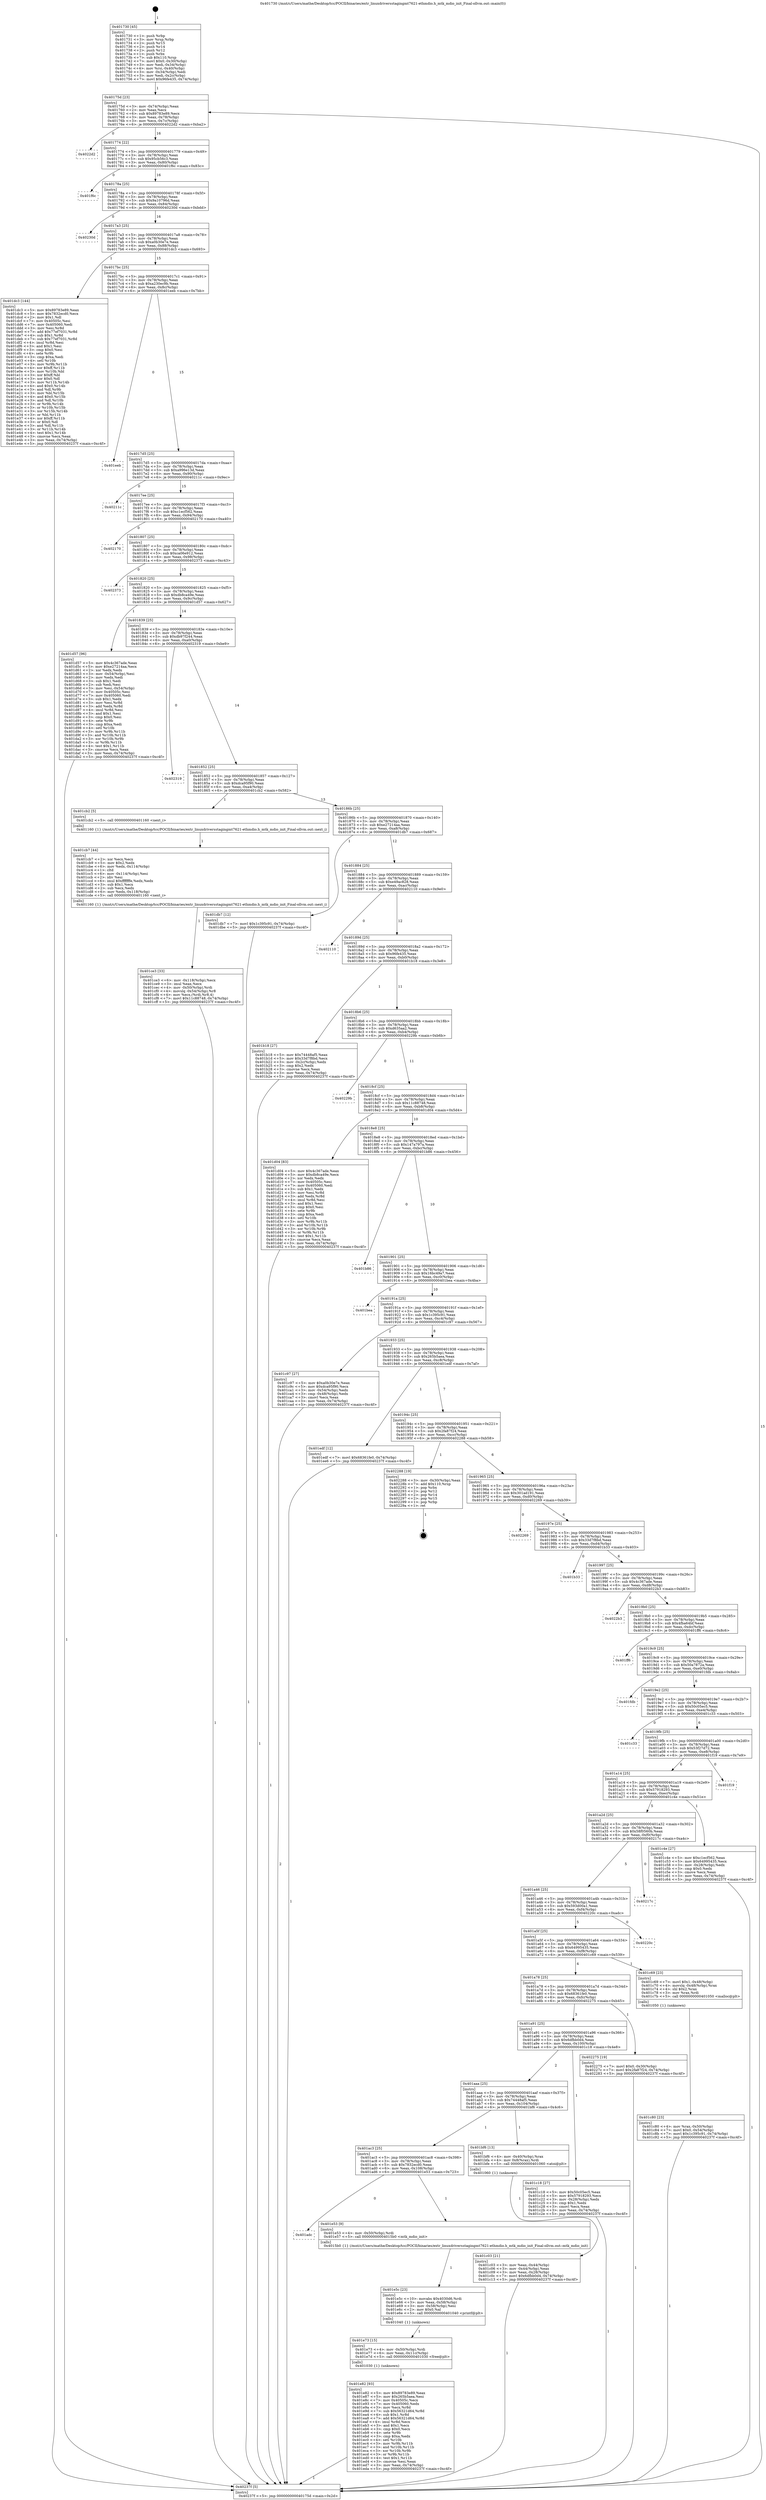 digraph "0x401730" {
  label = "0x401730 (/mnt/c/Users/mathe/Desktop/tcc/POCII/binaries/extr_linuxdriversstagingmt7621-ethmdio.h_mtk_mdio_init_Final-ollvm.out::main(0))"
  labelloc = "t"
  node[shape=record]

  Entry [label="",width=0.3,height=0.3,shape=circle,fillcolor=black,style=filled]
  "0x40175d" [label="{
     0x40175d [23]\l
     | [instrs]\l
     &nbsp;&nbsp;0x40175d \<+3\>: mov -0x74(%rbp),%eax\l
     &nbsp;&nbsp;0x401760 \<+2\>: mov %eax,%ecx\l
     &nbsp;&nbsp;0x401762 \<+6\>: sub $0x89783e89,%ecx\l
     &nbsp;&nbsp;0x401768 \<+3\>: mov %eax,-0x78(%rbp)\l
     &nbsp;&nbsp;0x40176b \<+3\>: mov %ecx,-0x7c(%rbp)\l
     &nbsp;&nbsp;0x40176e \<+6\>: je 00000000004022d2 \<main+0xba2\>\l
  }"]
  "0x4022d2" [label="{
     0x4022d2\l
  }", style=dashed]
  "0x401774" [label="{
     0x401774 [22]\l
     | [instrs]\l
     &nbsp;&nbsp;0x401774 \<+5\>: jmp 0000000000401779 \<main+0x49\>\l
     &nbsp;&nbsp;0x401779 \<+3\>: mov -0x78(%rbp),%eax\l
     &nbsp;&nbsp;0x40177c \<+5\>: sub $0x95cb56c3,%eax\l
     &nbsp;&nbsp;0x401781 \<+3\>: mov %eax,-0x80(%rbp)\l
     &nbsp;&nbsp;0x401784 \<+6\>: je 0000000000401f6c \<main+0x83c\>\l
  }"]
  Exit [label="",width=0.3,height=0.3,shape=circle,fillcolor=black,style=filled,peripheries=2]
  "0x401f6c" [label="{
     0x401f6c\l
  }", style=dashed]
  "0x40178a" [label="{
     0x40178a [25]\l
     | [instrs]\l
     &nbsp;&nbsp;0x40178a \<+5\>: jmp 000000000040178f \<main+0x5f\>\l
     &nbsp;&nbsp;0x40178f \<+3\>: mov -0x78(%rbp),%eax\l
     &nbsp;&nbsp;0x401792 \<+5\>: sub $0x9a10796d,%eax\l
     &nbsp;&nbsp;0x401797 \<+6\>: mov %eax,-0x84(%rbp)\l
     &nbsp;&nbsp;0x40179d \<+6\>: je 000000000040230d \<main+0xbdd\>\l
  }"]
  "0x401e82" [label="{
     0x401e82 [93]\l
     | [instrs]\l
     &nbsp;&nbsp;0x401e82 \<+5\>: mov $0x89783e89,%eax\l
     &nbsp;&nbsp;0x401e87 \<+5\>: mov $0x265b5aea,%esi\l
     &nbsp;&nbsp;0x401e8c \<+7\>: mov 0x40505c,%ecx\l
     &nbsp;&nbsp;0x401e93 \<+7\>: mov 0x405060,%edx\l
     &nbsp;&nbsp;0x401e9a \<+3\>: mov %ecx,%r8d\l
     &nbsp;&nbsp;0x401e9d \<+7\>: sub $0x56321d64,%r8d\l
     &nbsp;&nbsp;0x401ea4 \<+4\>: sub $0x1,%r8d\l
     &nbsp;&nbsp;0x401ea8 \<+7\>: add $0x56321d64,%r8d\l
     &nbsp;&nbsp;0x401eaf \<+4\>: imul %r8d,%ecx\l
     &nbsp;&nbsp;0x401eb3 \<+3\>: and $0x1,%ecx\l
     &nbsp;&nbsp;0x401eb6 \<+3\>: cmp $0x0,%ecx\l
     &nbsp;&nbsp;0x401eb9 \<+4\>: sete %r9b\l
     &nbsp;&nbsp;0x401ebd \<+3\>: cmp $0xa,%edx\l
     &nbsp;&nbsp;0x401ec0 \<+4\>: setl %r10b\l
     &nbsp;&nbsp;0x401ec4 \<+3\>: mov %r9b,%r11b\l
     &nbsp;&nbsp;0x401ec7 \<+3\>: and %r10b,%r11b\l
     &nbsp;&nbsp;0x401eca \<+3\>: xor %r10b,%r9b\l
     &nbsp;&nbsp;0x401ecd \<+3\>: or %r9b,%r11b\l
     &nbsp;&nbsp;0x401ed0 \<+4\>: test $0x1,%r11b\l
     &nbsp;&nbsp;0x401ed4 \<+3\>: cmovne %esi,%eax\l
     &nbsp;&nbsp;0x401ed7 \<+3\>: mov %eax,-0x74(%rbp)\l
     &nbsp;&nbsp;0x401eda \<+5\>: jmp 000000000040237f \<main+0xc4f\>\l
  }"]
  "0x40230d" [label="{
     0x40230d\l
  }", style=dashed]
  "0x4017a3" [label="{
     0x4017a3 [25]\l
     | [instrs]\l
     &nbsp;&nbsp;0x4017a3 \<+5\>: jmp 00000000004017a8 \<main+0x78\>\l
     &nbsp;&nbsp;0x4017a8 \<+3\>: mov -0x78(%rbp),%eax\l
     &nbsp;&nbsp;0x4017ab \<+5\>: sub $0xa0b30e7e,%eax\l
     &nbsp;&nbsp;0x4017b0 \<+6\>: mov %eax,-0x88(%rbp)\l
     &nbsp;&nbsp;0x4017b6 \<+6\>: je 0000000000401dc3 \<main+0x693\>\l
  }"]
  "0x401e73" [label="{
     0x401e73 [15]\l
     | [instrs]\l
     &nbsp;&nbsp;0x401e73 \<+4\>: mov -0x50(%rbp),%rdi\l
     &nbsp;&nbsp;0x401e77 \<+6\>: mov %eax,-0x11c(%rbp)\l
     &nbsp;&nbsp;0x401e7d \<+5\>: call 0000000000401030 \<free@plt\>\l
     | [calls]\l
     &nbsp;&nbsp;0x401030 \{1\} (unknown)\l
  }"]
  "0x401dc3" [label="{
     0x401dc3 [144]\l
     | [instrs]\l
     &nbsp;&nbsp;0x401dc3 \<+5\>: mov $0x89783e89,%eax\l
     &nbsp;&nbsp;0x401dc8 \<+5\>: mov $0x7832ecd0,%ecx\l
     &nbsp;&nbsp;0x401dcd \<+2\>: mov $0x1,%dl\l
     &nbsp;&nbsp;0x401dcf \<+7\>: mov 0x40505c,%esi\l
     &nbsp;&nbsp;0x401dd6 \<+7\>: mov 0x405060,%edi\l
     &nbsp;&nbsp;0x401ddd \<+3\>: mov %esi,%r8d\l
     &nbsp;&nbsp;0x401de0 \<+7\>: add $0x77ef7031,%r8d\l
     &nbsp;&nbsp;0x401de7 \<+4\>: sub $0x1,%r8d\l
     &nbsp;&nbsp;0x401deb \<+7\>: sub $0x77ef7031,%r8d\l
     &nbsp;&nbsp;0x401df2 \<+4\>: imul %r8d,%esi\l
     &nbsp;&nbsp;0x401df6 \<+3\>: and $0x1,%esi\l
     &nbsp;&nbsp;0x401df9 \<+3\>: cmp $0x0,%esi\l
     &nbsp;&nbsp;0x401dfc \<+4\>: sete %r9b\l
     &nbsp;&nbsp;0x401e00 \<+3\>: cmp $0xa,%edi\l
     &nbsp;&nbsp;0x401e03 \<+4\>: setl %r10b\l
     &nbsp;&nbsp;0x401e07 \<+3\>: mov %r9b,%r11b\l
     &nbsp;&nbsp;0x401e0a \<+4\>: xor $0xff,%r11b\l
     &nbsp;&nbsp;0x401e0e \<+3\>: mov %r10b,%bl\l
     &nbsp;&nbsp;0x401e11 \<+3\>: xor $0xff,%bl\l
     &nbsp;&nbsp;0x401e14 \<+3\>: xor $0x0,%dl\l
     &nbsp;&nbsp;0x401e17 \<+3\>: mov %r11b,%r14b\l
     &nbsp;&nbsp;0x401e1a \<+4\>: and $0x0,%r14b\l
     &nbsp;&nbsp;0x401e1e \<+3\>: and %dl,%r9b\l
     &nbsp;&nbsp;0x401e21 \<+3\>: mov %bl,%r15b\l
     &nbsp;&nbsp;0x401e24 \<+4\>: and $0x0,%r15b\l
     &nbsp;&nbsp;0x401e28 \<+3\>: and %dl,%r10b\l
     &nbsp;&nbsp;0x401e2b \<+3\>: or %r9b,%r14b\l
     &nbsp;&nbsp;0x401e2e \<+3\>: or %r10b,%r15b\l
     &nbsp;&nbsp;0x401e31 \<+3\>: xor %r15b,%r14b\l
     &nbsp;&nbsp;0x401e34 \<+3\>: or %bl,%r11b\l
     &nbsp;&nbsp;0x401e37 \<+4\>: xor $0xff,%r11b\l
     &nbsp;&nbsp;0x401e3b \<+3\>: or $0x0,%dl\l
     &nbsp;&nbsp;0x401e3e \<+3\>: and %dl,%r11b\l
     &nbsp;&nbsp;0x401e41 \<+3\>: or %r11b,%r14b\l
     &nbsp;&nbsp;0x401e44 \<+4\>: test $0x1,%r14b\l
     &nbsp;&nbsp;0x401e48 \<+3\>: cmovne %ecx,%eax\l
     &nbsp;&nbsp;0x401e4b \<+3\>: mov %eax,-0x74(%rbp)\l
     &nbsp;&nbsp;0x401e4e \<+5\>: jmp 000000000040237f \<main+0xc4f\>\l
  }"]
  "0x4017bc" [label="{
     0x4017bc [25]\l
     | [instrs]\l
     &nbsp;&nbsp;0x4017bc \<+5\>: jmp 00000000004017c1 \<main+0x91\>\l
     &nbsp;&nbsp;0x4017c1 \<+3\>: mov -0x78(%rbp),%eax\l
     &nbsp;&nbsp;0x4017c4 \<+5\>: sub $0xa230ec9b,%eax\l
     &nbsp;&nbsp;0x4017c9 \<+6\>: mov %eax,-0x8c(%rbp)\l
     &nbsp;&nbsp;0x4017cf \<+6\>: je 0000000000401eeb \<main+0x7bb\>\l
  }"]
  "0x401e5c" [label="{
     0x401e5c [23]\l
     | [instrs]\l
     &nbsp;&nbsp;0x401e5c \<+10\>: movabs $0x4030d6,%rdi\l
     &nbsp;&nbsp;0x401e66 \<+3\>: mov %eax,-0x58(%rbp)\l
     &nbsp;&nbsp;0x401e69 \<+3\>: mov -0x58(%rbp),%esi\l
     &nbsp;&nbsp;0x401e6c \<+2\>: mov $0x0,%al\l
     &nbsp;&nbsp;0x401e6e \<+5\>: call 0000000000401040 \<printf@plt\>\l
     | [calls]\l
     &nbsp;&nbsp;0x401040 \{1\} (unknown)\l
  }"]
  "0x401eeb" [label="{
     0x401eeb\l
  }", style=dashed]
  "0x4017d5" [label="{
     0x4017d5 [25]\l
     | [instrs]\l
     &nbsp;&nbsp;0x4017d5 \<+5\>: jmp 00000000004017da \<main+0xaa\>\l
     &nbsp;&nbsp;0x4017da \<+3\>: mov -0x78(%rbp),%eax\l
     &nbsp;&nbsp;0x4017dd \<+5\>: sub $0xa996e13d,%eax\l
     &nbsp;&nbsp;0x4017e2 \<+6\>: mov %eax,-0x90(%rbp)\l
     &nbsp;&nbsp;0x4017e8 \<+6\>: je 000000000040211c \<main+0x9ec\>\l
  }"]
  "0x401adc" [label="{
     0x401adc\l
  }", style=dashed]
  "0x40211c" [label="{
     0x40211c\l
  }", style=dashed]
  "0x4017ee" [label="{
     0x4017ee [25]\l
     | [instrs]\l
     &nbsp;&nbsp;0x4017ee \<+5\>: jmp 00000000004017f3 \<main+0xc3\>\l
     &nbsp;&nbsp;0x4017f3 \<+3\>: mov -0x78(%rbp),%eax\l
     &nbsp;&nbsp;0x4017f6 \<+5\>: sub $0xc1ecf562,%eax\l
     &nbsp;&nbsp;0x4017fb \<+6\>: mov %eax,-0x94(%rbp)\l
     &nbsp;&nbsp;0x401801 \<+6\>: je 0000000000402170 \<main+0xa40\>\l
  }"]
  "0x401e53" [label="{
     0x401e53 [9]\l
     | [instrs]\l
     &nbsp;&nbsp;0x401e53 \<+4\>: mov -0x50(%rbp),%rdi\l
     &nbsp;&nbsp;0x401e57 \<+5\>: call 00000000004015b0 \<mtk_mdio_init\>\l
     | [calls]\l
     &nbsp;&nbsp;0x4015b0 \{1\} (/mnt/c/Users/mathe/Desktop/tcc/POCII/binaries/extr_linuxdriversstagingmt7621-ethmdio.h_mtk_mdio_init_Final-ollvm.out::mtk_mdio_init)\l
  }"]
  "0x402170" [label="{
     0x402170\l
  }", style=dashed]
  "0x401807" [label="{
     0x401807 [25]\l
     | [instrs]\l
     &nbsp;&nbsp;0x401807 \<+5\>: jmp 000000000040180c \<main+0xdc\>\l
     &nbsp;&nbsp;0x40180c \<+3\>: mov -0x78(%rbp),%eax\l
     &nbsp;&nbsp;0x40180f \<+5\>: sub $0xca06e912,%eax\l
     &nbsp;&nbsp;0x401814 \<+6\>: mov %eax,-0x98(%rbp)\l
     &nbsp;&nbsp;0x40181a \<+6\>: je 0000000000402373 \<main+0xc43\>\l
  }"]
  "0x401ce3" [label="{
     0x401ce3 [33]\l
     | [instrs]\l
     &nbsp;&nbsp;0x401ce3 \<+6\>: mov -0x118(%rbp),%ecx\l
     &nbsp;&nbsp;0x401ce9 \<+3\>: imul %eax,%ecx\l
     &nbsp;&nbsp;0x401cec \<+4\>: mov -0x50(%rbp),%rdi\l
     &nbsp;&nbsp;0x401cf0 \<+4\>: movslq -0x54(%rbp),%r8\l
     &nbsp;&nbsp;0x401cf4 \<+4\>: mov %ecx,(%rdi,%r8,4)\l
     &nbsp;&nbsp;0x401cf8 \<+7\>: movl $0x11c88748,-0x74(%rbp)\l
     &nbsp;&nbsp;0x401cff \<+5\>: jmp 000000000040237f \<main+0xc4f\>\l
  }"]
  "0x402373" [label="{
     0x402373\l
  }", style=dashed]
  "0x401820" [label="{
     0x401820 [25]\l
     | [instrs]\l
     &nbsp;&nbsp;0x401820 \<+5\>: jmp 0000000000401825 \<main+0xf5\>\l
     &nbsp;&nbsp;0x401825 \<+3\>: mov -0x78(%rbp),%eax\l
     &nbsp;&nbsp;0x401828 \<+5\>: sub $0xdb8ca49e,%eax\l
     &nbsp;&nbsp;0x40182d \<+6\>: mov %eax,-0x9c(%rbp)\l
     &nbsp;&nbsp;0x401833 \<+6\>: je 0000000000401d57 \<main+0x627\>\l
  }"]
  "0x401cb7" [label="{
     0x401cb7 [44]\l
     | [instrs]\l
     &nbsp;&nbsp;0x401cb7 \<+2\>: xor %ecx,%ecx\l
     &nbsp;&nbsp;0x401cb9 \<+5\>: mov $0x2,%edx\l
     &nbsp;&nbsp;0x401cbe \<+6\>: mov %edx,-0x114(%rbp)\l
     &nbsp;&nbsp;0x401cc4 \<+1\>: cltd\l
     &nbsp;&nbsp;0x401cc5 \<+6\>: mov -0x114(%rbp),%esi\l
     &nbsp;&nbsp;0x401ccb \<+2\>: idiv %esi\l
     &nbsp;&nbsp;0x401ccd \<+6\>: imul $0xfffffffe,%edx,%edx\l
     &nbsp;&nbsp;0x401cd3 \<+3\>: sub $0x1,%ecx\l
     &nbsp;&nbsp;0x401cd6 \<+2\>: sub %ecx,%edx\l
     &nbsp;&nbsp;0x401cd8 \<+6\>: mov %edx,-0x118(%rbp)\l
     &nbsp;&nbsp;0x401cde \<+5\>: call 0000000000401160 \<next_i\>\l
     | [calls]\l
     &nbsp;&nbsp;0x401160 \{1\} (/mnt/c/Users/mathe/Desktop/tcc/POCII/binaries/extr_linuxdriversstagingmt7621-ethmdio.h_mtk_mdio_init_Final-ollvm.out::next_i)\l
  }"]
  "0x401d57" [label="{
     0x401d57 [96]\l
     | [instrs]\l
     &nbsp;&nbsp;0x401d57 \<+5\>: mov $0x4c367ade,%eax\l
     &nbsp;&nbsp;0x401d5c \<+5\>: mov $0xe27214aa,%ecx\l
     &nbsp;&nbsp;0x401d61 \<+2\>: xor %edx,%edx\l
     &nbsp;&nbsp;0x401d63 \<+3\>: mov -0x54(%rbp),%esi\l
     &nbsp;&nbsp;0x401d66 \<+2\>: mov %edx,%edi\l
     &nbsp;&nbsp;0x401d68 \<+3\>: sub $0x1,%edi\l
     &nbsp;&nbsp;0x401d6b \<+2\>: sub %edi,%esi\l
     &nbsp;&nbsp;0x401d6d \<+3\>: mov %esi,-0x54(%rbp)\l
     &nbsp;&nbsp;0x401d70 \<+7\>: mov 0x40505c,%esi\l
     &nbsp;&nbsp;0x401d77 \<+7\>: mov 0x405060,%edi\l
     &nbsp;&nbsp;0x401d7e \<+3\>: sub $0x1,%edx\l
     &nbsp;&nbsp;0x401d81 \<+3\>: mov %esi,%r8d\l
     &nbsp;&nbsp;0x401d84 \<+3\>: add %edx,%r8d\l
     &nbsp;&nbsp;0x401d87 \<+4\>: imul %r8d,%esi\l
     &nbsp;&nbsp;0x401d8b \<+3\>: and $0x1,%esi\l
     &nbsp;&nbsp;0x401d8e \<+3\>: cmp $0x0,%esi\l
     &nbsp;&nbsp;0x401d91 \<+4\>: sete %r9b\l
     &nbsp;&nbsp;0x401d95 \<+3\>: cmp $0xa,%edi\l
     &nbsp;&nbsp;0x401d98 \<+4\>: setl %r10b\l
     &nbsp;&nbsp;0x401d9c \<+3\>: mov %r9b,%r11b\l
     &nbsp;&nbsp;0x401d9f \<+3\>: and %r10b,%r11b\l
     &nbsp;&nbsp;0x401da2 \<+3\>: xor %r10b,%r9b\l
     &nbsp;&nbsp;0x401da5 \<+3\>: or %r9b,%r11b\l
     &nbsp;&nbsp;0x401da8 \<+4\>: test $0x1,%r11b\l
     &nbsp;&nbsp;0x401dac \<+3\>: cmovne %ecx,%eax\l
     &nbsp;&nbsp;0x401daf \<+3\>: mov %eax,-0x74(%rbp)\l
     &nbsp;&nbsp;0x401db2 \<+5\>: jmp 000000000040237f \<main+0xc4f\>\l
  }"]
  "0x401839" [label="{
     0x401839 [25]\l
     | [instrs]\l
     &nbsp;&nbsp;0x401839 \<+5\>: jmp 000000000040183e \<main+0x10e\>\l
     &nbsp;&nbsp;0x40183e \<+3\>: mov -0x78(%rbp),%eax\l
     &nbsp;&nbsp;0x401841 \<+5\>: sub $0xdb97f244,%eax\l
     &nbsp;&nbsp;0x401846 \<+6\>: mov %eax,-0xa0(%rbp)\l
     &nbsp;&nbsp;0x40184c \<+6\>: je 0000000000402319 \<main+0xbe9\>\l
  }"]
  "0x401c80" [label="{
     0x401c80 [23]\l
     | [instrs]\l
     &nbsp;&nbsp;0x401c80 \<+4\>: mov %rax,-0x50(%rbp)\l
     &nbsp;&nbsp;0x401c84 \<+7\>: movl $0x0,-0x54(%rbp)\l
     &nbsp;&nbsp;0x401c8b \<+7\>: movl $0x1c395c91,-0x74(%rbp)\l
     &nbsp;&nbsp;0x401c92 \<+5\>: jmp 000000000040237f \<main+0xc4f\>\l
  }"]
  "0x402319" [label="{
     0x402319\l
  }", style=dashed]
  "0x401852" [label="{
     0x401852 [25]\l
     | [instrs]\l
     &nbsp;&nbsp;0x401852 \<+5\>: jmp 0000000000401857 \<main+0x127\>\l
     &nbsp;&nbsp;0x401857 \<+3\>: mov -0x78(%rbp),%eax\l
     &nbsp;&nbsp;0x40185a \<+5\>: sub $0xdca95f90,%eax\l
     &nbsp;&nbsp;0x40185f \<+6\>: mov %eax,-0xa4(%rbp)\l
     &nbsp;&nbsp;0x401865 \<+6\>: je 0000000000401cb2 \<main+0x582\>\l
  }"]
  "0x401c03" [label="{
     0x401c03 [21]\l
     | [instrs]\l
     &nbsp;&nbsp;0x401c03 \<+3\>: mov %eax,-0x44(%rbp)\l
     &nbsp;&nbsp;0x401c06 \<+3\>: mov -0x44(%rbp),%eax\l
     &nbsp;&nbsp;0x401c09 \<+3\>: mov %eax,-0x28(%rbp)\l
     &nbsp;&nbsp;0x401c0c \<+7\>: movl $0x6dfbb0d4,-0x74(%rbp)\l
     &nbsp;&nbsp;0x401c13 \<+5\>: jmp 000000000040237f \<main+0xc4f\>\l
  }"]
  "0x401cb2" [label="{
     0x401cb2 [5]\l
     | [instrs]\l
     &nbsp;&nbsp;0x401cb2 \<+5\>: call 0000000000401160 \<next_i\>\l
     | [calls]\l
     &nbsp;&nbsp;0x401160 \{1\} (/mnt/c/Users/mathe/Desktop/tcc/POCII/binaries/extr_linuxdriversstagingmt7621-ethmdio.h_mtk_mdio_init_Final-ollvm.out::next_i)\l
  }"]
  "0x40186b" [label="{
     0x40186b [25]\l
     | [instrs]\l
     &nbsp;&nbsp;0x40186b \<+5\>: jmp 0000000000401870 \<main+0x140\>\l
     &nbsp;&nbsp;0x401870 \<+3\>: mov -0x78(%rbp),%eax\l
     &nbsp;&nbsp;0x401873 \<+5\>: sub $0xe27214aa,%eax\l
     &nbsp;&nbsp;0x401878 \<+6\>: mov %eax,-0xa8(%rbp)\l
     &nbsp;&nbsp;0x40187e \<+6\>: je 0000000000401db7 \<main+0x687\>\l
  }"]
  "0x401ac3" [label="{
     0x401ac3 [25]\l
     | [instrs]\l
     &nbsp;&nbsp;0x401ac3 \<+5\>: jmp 0000000000401ac8 \<main+0x398\>\l
     &nbsp;&nbsp;0x401ac8 \<+3\>: mov -0x78(%rbp),%eax\l
     &nbsp;&nbsp;0x401acb \<+5\>: sub $0x7832ecd0,%eax\l
     &nbsp;&nbsp;0x401ad0 \<+6\>: mov %eax,-0x108(%rbp)\l
     &nbsp;&nbsp;0x401ad6 \<+6\>: je 0000000000401e53 \<main+0x723\>\l
  }"]
  "0x401db7" [label="{
     0x401db7 [12]\l
     | [instrs]\l
     &nbsp;&nbsp;0x401db7 \<+7\>: movl $0x1c395c91,-0x74(%rbp)\l
     &nbsp;&nbsp;0x401dbe \<+5\>: jmp 000000000040237f \<main+0xc4f\>\l
  }"]
  "0x401884" [label="{
     0x401884 [25]\l
     | [instrs]\l
     &nbsp;&nbsp;0x401884 \<+5\>: jmp 0000000000401889 \<main+0x159\>\l
     &nbsp;&nbsp;0x401889 \<+3\>: mov -0x78(%rbp),%eax\l
     &nbsp;&nbsp;0x40188c \<+5\>: sub $0xe49ac828,%eax\l
     &nbsp;&nbsp;0x401891 \<+6\>: mov %eax,-0xac(%rbp)\l
     &nbsp;&nbsp;0x401897 \<+6\>: je 0000000000402110 \<main+0x9e0\>\l
  }"]
  "0x401bf6" [label="{
     0x401bf6 [13]\l
     | [instrs]\l
     &nbsp;&nbsp;0x401bf6 \<+4\>: mov -0x40(%rbp),%rax\l
     &nbsp;&nbsp;0x401bfa \<+4\>: mov 0x8(%rax),%rdi\l
     &nbsp;&nbsp;0x401bfe \<+5\>: call 0000000000401060 \<atoi@plt\>\l
     | [calls]\l
     &nbsp;&nbsp;0x401060 \{1\} (unknown)\l
  }"]
  "0x402110" [label="{
     0x402110\l
  }", style=dashed]
  "0x40189d" [label="{
     0x40189d [25]\l
     | [instrs]\l
     &nbsp;&nbsp;0x40189d \<+5\>: jmp 00000000004018a2 \<main+0x172\>\l
     &nbsp;&nbsp;0x4018a2 \<+3\>: mov -0x78(%rbp),%eax\l
     &nbsp;&nbsp;0x4018a5 \<+5\>: sub $0x96fe435,%eax\l
     &nbsp;&nbsp;0x4018aa \<+6\>: mov %eax,-0xb0(%rbp)\l
     &nbsp;&nbsp;0x4018b0 \<+6\>: je 0000000000401b18 \<main+0x3e8\>\l
  }"]
  "0x401aaa" [label="{
     0x401aaa [25]\l
     | [instrs]\l
     &nbsp;&nbsp;0x401aaa \<+5\>: jmp 0000000000401aaf \<main+0x37f\>\l
     &nbsp;&nbsp;0x401aaf \<+3\>: mov -0x78(%rbp),%eax\l
     &nbsp;&nbsp;0x401ab2 \<+5\>: sub $0x74448af5,%eax\l
     &nbsp;&nbsp;0x401ab7 \<+6\>: mov %eax,-0x104(%rbp)\l
     &nbsp;&nbsp;0x401abd \<+6\>: je 0000000000401bf6 \<main+0x4c6\>\l
  }"]
  "0x401b18" [label="{
     0x401b18 [27]\l
     | [instrs]\l
     &nbsp;&nbsp;0x401b18 \<+5\>: mov $0x74448af5,%eax\l
     &nbsp;&nbsp;0x401b1d \<+5\>: mov $0x33d7f8bd,%ecx\l
     &nbsp;&nbsp;0x401b22 \<+3\>: mov -0x2c(%rbp),%edx\l
     &nbsp;&nbsp;0x401b25 \<+3\>: cmp $0x2,%edx\l
     &nbsp;&nbsp;0x401b28 \<+3\>: cmovne %ecx,%eax\l
     &nbsp;&nbsp;0x401b2b \<+3\>: mov %eax,-0x74(%rbp)\l
     &nbsp;&nbsp;0x401b2e \<+5\>: jmp 000000000040237f \<main+0xc4f\>\l
  }"]
  "0x4018b6" [label="{
     0x4018b6 [25]\l
     | [instrs]\l
     &nbsp;&nbsp;0x4018b6 \<+5\>: jmp 00000000004018bb \<main+0x18b\>\l
     &nbsp;&nbsp;0x4018bb \<+3\>: mov -0x78(%rbp),%eax\l
     &nbsp;&nbsp;0x4018be \<+5\>: sub $0xd635aa2,%eax\l
     &nbsp;&nbsp;0x4018c3 \<+6\>: mov %eax,-0xb4(%rbp)\l
     &nbsp;&nbsp;0x4018c9 \<+6\>: je 000000000040229b \<main+0xb6b\>\l
  }"]
  "0x40237f" [label="{
     0x40237f [5]\l
     | [instrs]\l
     &nbsp;&nbsp;0x40237f \<+5\>: jmp 000000000040175d \<main+0x2d\>\l
  }"]
  "0x401730" [label="{
     0x401730 [45]\l
     | [instrs]\l
     &nbsp;&nbsp;0x401730 \<+1\>: push %rbp\l
     &nbsp;&nbsp;0x401731 \<+3\>: mov %rsp,%rbp\l
     &nbsp;&nbsp;0x401734 \<+2\>: push %r15\l
     &nbsp;&nbsp;0x401736 \<+2\>: push %r14\l
     &nbsp;&nbsp;0x401738 \<+2\>: push %r12\l
     &nbsp;&nbsp;0x40173a \<+1\>: push %rbx\l
     &nbsp;&nbsp;0x40173b \<+7\>: sub $0x110,%rsp\l
     &nbsp;&nbsp;0x401742 \<+7\>: movl $0x0,-0x30(%rbp)\l
     &nbsp;&nbsp;0x401749 \<+3\>: mov %edi,-0x34(%rbp)\l
     &nbsp;&nbsp;0x40174c \<+4\>: mov %rsi,-0x40(%rbp)\l
     &nbsp;&nbsp;0x401750 \<+3\>: mov -0x34(%rbp),%edi\l
     &nbsp;&nbsp;0x401753 \<+3\>: mov %edi,-0x2c(%rbp)\l
     &nbsp;&nbsp;0x401756 \<+7\>: movl $0x96fe435,-0x74(%rbp)\l
  }"]
  "0x401c18" [label="{
     0x401c18 [27]\l
     | [instrs]\l
     &nbsp;&nbsp;0x401c18 \<+5\>: mov $0x50c05ec5,%eax\l
     &nbsp;&nbsp;0x401c1d \<+5\>: mov $0x57918293,%ecx\l
     &nbsp;&nbsp;0x401c22 \<+3\>: mov -0x28(%rbp),%edx\l
     &nbsp;&nbsp;0x401c25 \<+3\>: cmp $0x1,%edx\l
     &nbsp;&nbsp;0x401c28 \<+3\>: cmovl %ecx,%eax\l
     &nbsp;&nbsp;0x401c2b \<+3\>: mov %eax,-0x74(%rbp)\l
     &nbsp;&nbsp;0x401c2e \<+5\>: jmp 000000000040237f \<main+0xc4f\>\l
  }"]
  "0x40229b" [label="{
     0x40229b\l
  }", style=dashed]
  "0x4018cf" [label="{
     0x4018cf [25]\l
     | [instrs]\l
     &nbsp;&nbsp;0x4018cf \<+5\>: jmp 00000000004018d4 \<main+0x1a4\>\l
     &nbsp;&nbsp;0x4018d4 \<+3\>: mov -0x78(%rbp),%eax\l
     &nbsp;&nbsp;0x4018d7 \<+5\>: sub $0x11c88748,%eax\l
     &nbsp;&nbsp;0x4018dc \<+6\>: mov %eax,-0xb8(%rbp)\l
     &nbsp;&nbsp;0x4018e2 \<+6\>: je 0000000000401d04 \<main+0x5d4\>\l
  }"]
  "0x401a91" [label="{
     0x401a91 [25]\l
     | [instrs]\l
     &nbsp;&nbsp;0x401a91 \<+5\>: jmp 0000000000401a96 \<main+0x366\>\l
     &nbsp;&nbsp;0x401a96 \<+3\>: mov -0x78(%rbp),%eax\l
     &nbsp;&nbsp;0x401a99 \<+5\>: sub $0x6dfbb0d4,%eax\l
     &nbsp;&nbsp;0x401a9e \<+6\>: mov %eax,-0x100(%rbp)\l
     &nbsp;&nbsp;0x401aa4 \<+6\>: je 0000000000401c18 \<main+0x4e8\>\l
  }"]
  "0x401d04" [label="{
     0x401d04 [83]\l
     | [instrs]\l
     &nbsp;&nbsp;0x401d04 \<+5\>: mov $0x4c367ade,%eax\l
     &nbsp;&nbsp;0x401d09 \<+5\>: mov $0xdb8ca49e,%ecx\l
     &nbsp;&nbsp;0x401d0e \<+2\>: xor %edx,%edx\l
     &nbsp;&nbsp;0x401d10 \<+7\>: mov 0x40505c,%esi\l
     &nbsp;&nbsp;0x401d17 \<+7\>: mov 0x405060,%edi\l
     &nbsp;&nbsp;0x401d1e \<+3\>: sub $0x1,%edx\l
     &nbsp;&nbsp;0x401d21 \<+3\>: mov %esi,%r8d\l
     &nbsp;&nbsp;0x401d24 \<+3\>: add %edx,%r8d\l
     &nbsp;&nbsp;0x401d27 \<+4\>: imul %r8d,%esi\l
     &nbsp;&nbsp;0x401d2b \<+3\>: and $0x1,%esi\l
     &nbsp;&nbsp;0x401d2e \<+3\>: cmp $0x0,%esi\l
     &nbsp;&nbsp;0x401d31 \<+4\>: sete %r9b\l
     &nbsp;&nbsp;0x401d35 \<+3\>: cmp $0xa,%edi\l
     &nbsp;&nbsp;0x401d38 \<+4\>: setl %r10b\l
     &nbsp;&nbsp;0x401d3c \<+3\>: mov %r9b,%r11b\l
     &nbsp;&nbsp;0x401d3f \<+3\>: and %r10b,%r11b\l
     &nbsp;&nbsp;0x401d42 \<+3\>: xor %r10b,%r9b\l
     &nbsp;&nbsp;0x401d45 \<+3\>: or %r9b,%r11b\l
     &nbsp;&nbsp;0x401d48 \<+4\>: test $0x1,%r11b\l
     &nbsp;&nbsp;0x401d4c \<+3\>: cmovne %ecx,%eax\l
     &nbsp;&nbsp;0x401d4f \<+3\>: mov %eax,-0x74(%rbp)\l
     &nbsp;&nbsp;0x401d52 \<+5\>: jmp 000000000040237f \<main+0xc4f\>\l
  }"]
  "0x4018e8" [label="{
     0x4018e8 [25]\l
     | [instrs]\l
     &nbsp;&nbsp;0x4018e8 \<+5\>: jmp 00000000004018ed \<main+0x1bd\>\l
     &nbsp;&nbsp;0x4018ed \<+3\>: mov -0x78(%rbp),%eax\l
     &nbsp;&nbsp;0x4018f0 \<+5\>: sub $0x147a797a,%eax\l
     &nbsp;&nbsp;0x4018f5 \<+6\>: mov %eax,-0xbc(%rbp)\l
     &nbsp;&nbsp;0x4018fb \<+6\>: je 0000000000401b86 \<main+0x456\>\l
  }"]
  "0x402275" [label="{
     0x402275 [19]\l
     | [instrs]\l
     &nbsp;&nbsp;0x402275 \<+7\>: movl $0x0,-0x30(%rbp)\l
     &nbsp;&nbsp;0x40227c \<+7\>: movl $0x2fa87f24,-0x74(%rbp)\l
     &nbsp;&nbsp;0x402283 \<+5\>: jmp 000000000040237f \<main+0xc4f\>\l
  }"]
  "0x401b86" [label="{
     0x401b86\l
  }", style=dashed]
  "0x401901" [label="{
     0x401901 [25]\l
     | [instrs]\l
     &nbsp;&nbsp;0x401901 \<+5\>: jmp 0000000000401906 \<main+0x1d6\>\l
     &nbsp;&nbsp;0x401906 \<+3\>: mov -0x78(%rbp),%eax\l
     &nbsp;&nbsp;0x401909 \<+5\>: sub $0x16bc49a7,%eax\l
     &nbsp;&nbsp;0x40190e \<+6\>: mov %eax,-0xc0(%rbp)\l
     &nbsp;&nbsp;0x401914 \<+6\>: je 0000000000401bea \<main+0x4ba\>\l
  }"]
  "0x401a78" [label="{
     0x401a78 [25]\l
     | [instrs]\l
     &nbsp;&nbsp;0x401a78 \<+5\>: jmp 0000000000401a7d \<main+0x34d\>\l
     &nbsp;&nbsp;0x401a7d \<+3\>: mov -0x78(%rbp),%eax\l
     &nbsp;&nbsp;0x401a80 \<+5\>: sub $0x68361fe0,%eax\l
     &nbsp;&nbsp;0x401a85 \<+6\>: mov %eax,-0xfc(%rbp)\l
     &nbsp;&nbsp;0x401a8b \<+6\>: je 0000000000402275 \<main+0xb45\>\l
  }"]
  "0x401bea" [label="{
     0x401bea\l
  }", style=dashed]
  "0x40191a" [label="{
     0x40191a [25]\l
     | [instrs]\l
     &nbsp;&nbsp;0x40191a \<+5\>: jmp 000000000040191f \<main+0x1ef\>\l
     &nbsp;&nbsp;0x40191f \<+3\>: mov -0x78(%rbp),%eax\l
     &nbsp;&nbsp;0x401922 \<+5\>: sub $0x1c395c91,%eax\l
     &nbsp;&nbsp;0x401927 \<+6\>: mov %eax,-0xc4(%rbp)\l
     &nbsp;&nbsp;0x40192d \<+6\>: je 0000000000401c97 \<main+0x567\>\l
  }"]
  "0x401c69" [label="{
     0x401c69 [23]\l
     | [instrs]\l
     &nbsp;&nbsp;0x401c69 \<+7\>: movl $0x1,-0x48(%rbp)\l
     &nbsp;&nbsp;0x401c70 \<+4\>: movslq -0x48(%rbp),%rax\l
     &nbsp;&nbsp;0x401c74 \<+4\>: shl $0x2,%rax\l
     &nbsp;&nbsp;0x401c78 \<+3\>: mov %rax,%rdi\l
     &nbsp;&nbsp;0x401c7b \<+5\>: call 0000000000401050 \<malloc@plt\>\l
     | [calls]\l
     &nbsp;&nbsp;0x401050 \{1\} (unknown)\l
  }"]
  "0x401c97" [label="{
     0x401c97 [27]\l
     | [instrs]\l
     &nbsp;&nbsp;0x401c97 \<+5\>: mov $0xa0b30e7e,%eax\l
     &nbsp;&nbsp;0x401c9c \<+5\>: mov $0xdca95f90,%ecx\l
     &nbsp;&nbsp;0x401ca1 \<+3\>: mov -0x54(%rbp),%edx\l
     &nbsp;&nbsp;0x401ca4 \<+3\>: cmp -0x48(%rbp),%edx\l
     &nbsp;&nbsp;0x401ca7 \<+3\>: cmovl %ecx,%eax\l
     &nbsp;&nbsp;0x401caa \<+3\>: mov %eax,-0x74(%rbp)\l
     &nbsp;&nbsp;0x401cad \<+5\>: jmp 000000000040237f \<main+0xc4f\>\l
  }"]
  "0x401933" [label="{
     0x401933 [25]\l
     | [instrs]\l
     &nbsp;&nbsp;0x401933 \<+5\>: jmp 0000000000401938 \<main+0x208\>\l
     &nbsp;&nbsp;0x401938 \<+3\>: mov -0x78(%rbp),%eax\l
     &nbsp;&nbsp;0x40193b \<+5\>: sub $0x265b5aea,%eax\l
     &nbsp;&nbsp;0x401940 \<+6\>: mov %eax,-0xc8(%rbp)\l
     &nbsp;&nbsp;0x401946 \<+6\>: je 0000000000401edf \<main+0x7af\>\l
  }"]
  "0x401a5f" [label="{
     0x401a5f [25]\l
     | [instrs]\l
     &nbsp;&nbsp;0x401a5f \<+5\>: jmp 0000000000401a64 \<main+0x334\>\l
     &nbsp;&nbsp;0x401a64 \<+3\>: mov -0x78(%rbp),%eax\l
     &nbsp;&nbsp;0x401a67 \<+5\>: sub $0x64995435,%eax\l
     &nbsp;&nbsp;0x401a6c \<+6\>: mov %eax,-0xf8(%rbp)\l
     &nbsp;&nbsp;0x401a72 \<+6\>: je 0000000000401c69 \<main+0x539\>\l
  }"]
  "0x401edf" [label="{
     0x401edf [12]\l
     | [instrs]\l
     &nbsp;&nbsp;0x401edf \<+7\>: movl $0x68361fe0,-0x74(%rbp)\l
     &nbsp;&nbsp;0x401ee6 \<+5\>: jmp 000000000040237f \<main+0xc4f\>\l
  }"]
  "0x40194c" [label="{
     0x40194c [25]\l
     | [instrs]\l
     &nbsp;&nbsp;0x40194c \<+5\>: jmp 0000000000401951 \<main+0x221\>\l
     &nbsp;&nbsp;0x401951 \<+3\>: mov -0x78(%rbp),%eax\l
     &nbsp;&nbsp;0x401954 \<+5\>: sub $0x2fa87f24,%eax\l
     &nbsp;&nbsp;0x401959 \<+6\>: mov %eax,-0xcc(%rbp)\l
     &nbsp;&nbsp;0x40195f \<+6\>: je 0000000000402288 \<main+0xb58\>\l
  }"]
  "0x40220c" [label="{
     0x40220c\l
  }", style=dashed]
  "0x402288" [label="{
     0x402288 [19]\l
     | [instrs]\l
     &nbsp;&nbsp;0x402288 \<+3\>: mov -0x30(%rbp),%eax\l
     &nbsp;&nbsp;0x40228b \<+7\>: add $0x110,%rsp\l
     &nbsp;&nbsp;0x402292 \<+1\>: pop %rbx\l
     &nbsp;&nbsp;0x402293 \<+2\>: pop %r12\l
     &nbsp;&nbsp;0x402295 \<+2\>: pop %r14\l
     &nbsp;&nbsp;0x402297 \<+2\>: pop %r15\l
     &nbsp;&nbsp;0x402299 \<+1\>: pop %rbp\l
     &nbsp;&nbsp;0x40229a \<+1\>: ret\l
  }"]
  "0x401965" [label="{
     0x401965 [25]\l
     | [instrs]\l
     &nbsp;&nbsp;0x401965 \<+5\>: jmp 000000000040196a \<main+0x23a\>\l
     &nbsp;&nbsp;0x40196a \<+3\>: mov -0x78(%rbp),%eax\l
     &nbsp;&nbsp;0x40196d \<+5\>: sub $0x301ad191,%eax\l
     &nbsp;&nbsp;0x401972 \<+6\>: mov %eax,-0xd0(%rbp)\l
     &nbsp;&nbsp;0x401978 \<+6\>: je 0000000000402269 \<main+0xb39\>\l
  }"]
  "0x401a46" [label="{
     0x401a46 [25]\l
     | [instrs]\l
     &nbsp;&nbsp;0x401a46 \<+5\>: jmp 0000000000401a4b \<main+0x31b\>\l
     &nbsp;&nbsp;0x401a4b \<+3\>: mov -0x78(%rbp),%eax\l
     &nbsp;&nbsp;0x401a4e \<+5\>: sub $0x593d00a1,%eax\l
     &nbsp;&nbsp;0x401a53 \<+6\>: mov %eax,-0xf4(%rbp)\l
     &nbsp;&nbsp;0x401a59 \<+6\>: je 000000000040220c \<main+0xadc\>\l
  }"]
  "0x402269" [label="{
     0x402269\l
  }", style=dashed]
  "0x40197e" [label="{
     0x40197e [25]\l
     | [instrs]\l
     &nbsp;&nbsp;0x40197e \<+5\>: jmp 0000000000401983 \<main+0x253\>\l
     &nbsp;&nbsp;0x401983 \<+3\>: mov -0x78(%rbp),%eax\l
     &nbsp;&nbsp;0x401986 \<+5\>: sub $0x33d7f8bd,%eax\l
     &nbsp;&nbsp;0x40198b \<+6\>: mov %eax,-0xd4(%rbp)\l
     &nbsp;&nbsp;0x401991 \<+6\>: je 0000000000401b33 \<main+0x403\>\l
  }"]
  "0x40217c" [label="{
     0x40217c\l
  }", style=dashed]
  "0x401b33" [label="{
     0x401b33\l
  }", style=dashed]
  "0x401997" [label="{
     0x401997 [25]\l
     | [instrs]\l
     &nbsp;&nbsp;0x401997 \<+5\>: jmp 000000000040199c \<main+0x26c\>\l
     &nbsp;&nbsp;0x40199c \<+3\>: mov -0x78(%rbp),%eax\l
     &nbsp;&nbsp;0x40199f \<+5\>: sub $0x4c367ade,%eax\l
     &nbsp;&nbsp;0x4019a4 \<+6\>: mov %eax,-0xd8(%rbp)\l
     &nbsp;&nbsp;0x4019aa \<+6\>: je 00000000004022b3 \<main+0xb83\>\l
  }"]
  "0x401a2d" [label="{
     0x401a2d [25]\l
     | [instrs]\l
     &nbsp;&nbsp;0x401a2d \<+5\>: jmp 0000000000401a32 \<main+0x302\>\l
     &nbsp;&nbsp;0x401a32 \<+3\>: mov -0x78(%rbp),%eax\l
     &nbsp;&nbsp;0x401a35 \<+5\>: sub $0x58f0560b,%eax\l
     &nbsp;&nbsp;0x401a3a \<+6\>: mov %eax,-0xf0(%rbp)\l
     &nbsp;&nbsp;0x401a40 \<+6\>: je 000000000040217c \<main+0xa4c\>\l
  }"]
  "0x4022b3" [label="{
     0x4022b3\l
  }", style=dashed]
  "0x4019b0" [label="{
     0x4019b0 [25]\l
     | [instrs]\l
     &nbsp;&nbsp;0x4019b0 \<+5\>: jmp 00000000004019b5 \<main+0x285\>\l
     &nbsp;&nbsp;0x4019b5 \<+3\>: mov -0x78(%rbp),%eax\l
     &nbsp;&nbsp;0x4019b8 \<+5\>: sub $0x4fba64bf,%eax\l
     &nbsp;&nbsp;0x4019bd \<+6\>: mov %eax,-0xdc(%rbp)\l
     &nbsp;&nbsp;0x4019c3 \<+6\>: je 0000000000401ff6 \<main+0x8c6\>\l
  }"]
  "0x401c4e" [label="{
     0x401c4e [27]\l
     | [instrs]\l
     &nbsp;&nbsp;0x401c4e \<+5\>: mov $0xc1ecf562,%eax\l
     &nbsp;&nbsp;0x401c53 \<+5\>: mov $0x64995435,%ecx\l
     &nbsp;&nbsp;0x401c58 \<+3\>: mov -0x28(%rbp),%edx\l
     &nbsp;&nbsp;0x401c5b \<+3\>: cmp $0x0,%edx\l
     &nbsp;&nbsp;0x401c5e \<+3\>: cmove %ecx,%eax\l
     &nbsp;&nbsp;0x401c61 \<+3\>: mov %eax,-0x74(%rbp)\l
     &nbsp;&nbsp;0x401c64 \<+5\>: jmp 000000000040237f \<main+0xc4f\>\l
  }"]
  "0x401ff6" [label="{
     0x401ff6\l
  }", style=dashed]
  "0x4019c9" [label="{
     0x4019c9 [25]\l
     | [instrs]\l
     &nbsp;&nbsp;0x4019c9 \<+5\>: jmp 00000000004019ce \<main+0x29e\>\l
     &nbsp;&nbsp;0x4019ce \<+3\>: mov -0x78(%rbp),%eax\l
     &nbsp;&nbsp;0x4019d1 \<+5\>: sub $0x50a7872a,%eax\l
     &nbsp;&nbsp;0x4019d6 \<+6\>: mov %eax,-0xe0(%rbp)\l
     &nbsp;&nbsp;0x4019dc \<+6\>: je 0000000000401fdb \<main+0x8ab\>\l
  }"]
  "0x401a14" [label="{
     0x401a14 [25]\l
     | [instrs]\l
     &nbsp;&nbsp;0x401a14 \<+5\>: jmp 0000000000401a19 \<main+0x2e9\>\l
     &nbsp;&nbsp;0x401a19 \<+3\>: mov -0x78(%rbp),%eax\l
     &nbsp;&nbsp;0x401a1c \<+5\>: sub $0x57918293,%eax\l
     &nbsp;&nbsp;0x401a21 \<+6\>: mov %eax,-0xec(%rbp)\l
     &nbsp;&nbsp;0x401a27 \<+6\>: je 0000000000401c4e \<main+0x51e\>\l
  }"]
  "0x401fdb" [label="{
     0x401fdb\l
  }", style=dashed]
  "0x4019e2" [label="{
     0x4019e2 [25]\l
     | [instrs]\l
     &nbsp;&nbsp;0x4019e2 \<+5\>: jmp 00000000004019e7 \<main+0x2b7\>\l
     &nbsp;&nbsp;0x4019e7 \<+3\>: mov -0x78(%rbp),%eax\l
     &nbsp;&nbsp;0x4019ea \<+5\>: sub $0x50c05ec5,%eax\l
     &nbsp;&nbsp;0x4019ef \<+6\>: mov %eax,-0xe4(%rbp)\l
     &nbsp;&nbsp;0x4019f5 \<+6\>: je 0000000000401c33 \<main+0x503\>\l
  }"]
  "0x401f19" [label="{
     0x401f19\l
  }", style=dashed]
  "0x401c33" [label="{
     0x401c33\l
  }", style=dashed]
  "0x4019fb" [label="{
     0x4019fb [25]\l
     | [instrs]\l
     &nbsp;&nbsp;0x4019fb \<+5\>: jmp 0000000000401a00 \<main+0x2d0\>\l
     &nbsp;&nbsp;0x401a00 \<+3\>: mov -0x78(%rbp),%eax\l
     &nbsp;&nbsp;0x401a03 \<+5\>: sub $0x53f27d72,%eax\l
     &nbsp;&nbsp;0x401a08 \<+6\>: mov %eax,-0xe8(%rbp)\l
     &nbsp;&nbsp;0x401a0e \<+6\>: je 0000000000401f19 \<main+0x7e9\>\l
  }"]
  Entry -> "0x401730" [label=" 1"]
  "0x40175d" -> "0x4022d2" [label=" 0"]
  "0x40175d" -> "0x401774" [label=" 16"]
  "0x402288" -> Exit [label=" 1"]
  "0x401774" -> "0x401f6c" [label=" 0"]
  "0x401774" -> "0x40178a" [label=" 16"]
  "0x402275" -> "0x40237f" [label=" 1"]
  "0x40178a" -> "0x40230d" [label=" 0"]
  "0x40178a" -> "0x4017a3" [label=" 16"]
  "0x401edf" -> "0x40237f" [label=" 1"]
  "0x4017a3" -> "0x401dc3" [label=" 1"]
  "0x4017a3" -> "0x4017bc" [label=" 15"]
  "0x401e82" -> "0x40237f" [label=" 1"]
  "0x4017bc" -> "0x401eeb" [label=" 0"]
  "0x4017bc" -> "0x4017d5" [label=" 15"]
  "0x401e73" -> "0x401e82" [label=" 1"]
  "0x4017d5" -> "0x40211c" [label=" 0"]
  "0x4017d5" -> "0x4017ee" [label=" 15"]
  "0x401e5c" -> "0x401e73" [label=" 1"]
  "0x4017ee" -> "0x402170" [label=" 0"]
  "0x4017ee" -> "0x401807" [label=" 15"]
  "0x401e53" -> "0x401e5c" [label=" 1"]
  "0x401807" -> "0x402373" [label=" 0"]
  "0x401807" -> "0x401820" [label=" 15"]
  "0x401ac3" -> "0x401e53" [label=" 1"]
  "0x401820" -> "0x401d57" [label=" 1"]
  "0x401820" -> "0x401839" [label=" 14"]
  "0x401ac3" -> "0x401adc" [label=" 0"]
  "0x401839" -> "0x402319" [label=" 0"]
  "0x401839" -> "0x401852" [label=" 14"]
  "0x401dc3" -> "0x40237f" [label=" 1"]
  "0x401852" -> "0x401cb2" [label=" 1"]
  "0x401852" -> "0x40186b" [label=" 13"]
  "0x401db7" -> "0x40237f" [label=" 1"]
  "0x40186b" -> "0x401db7" [label=" 1"]
  "0x40186b" -> "0x401884" [label=" 12"]
  "0x401d57" -> "0x40237f" [label=" 1"]
  "0x401884" -> "0x402110" [label=" 0"]
  "0x401884" -> "0x40189d" [label=" 12"]
  "0x401d04" -> "0x40237f" [label=" 1"]
  "0x40189d" -> "0x401b18" [label=" 1"]
  "0x40189d" -> "0x4018b6" [label=" 11"]
  "0x401b18" -> "0x40237f" [label=" 1"]
  "0x401730" -> "0x40175d" [label=" 1"]
  "0x40237f" -> "0x40175d" [label=" 15"]
  "0x401cb7" -> "0x401ce3" [label=" 1"]
  "0x4018b6" -> "0x40229b" [label=" 0"]
  "0x4018b6" -> "0x4018cf" [label=" 11"]
  "0x401cb2" -> "0x401cb7" [label=" 1"]
  "0x4018cf" -> "0x401d04" [label=" 1"]
  "0x4018cf" -> "0x4018e8" [label=" 10"]
  "0x401c80" -> "0x40237f" [label=" 1"]
  "0x4018e8" -> "0x401b86" [label=" 0"]
  "0x4018e8" -> "0x401901" [label=" 10"]
  "0x401c69" -> "0x401c80" [label=" 1"]
  "0x401901" -> "0x401bea" [label=" 0"]
  "0x401901" -> "0x40191a" [label=" 10"]
  "0x401c18" -> "0x40237f" [label=" 1"]
  "0x40191a" -> "0x401c97" [label=" 2"]
  "0x40191a" -> "0x401933" [label=" 8"]
  "0x401c03" -> "0x40237f" [label=" 1"]
  "0x401933" -> "0x401edf" [label=" 1"]
  "0x401933" -> "0x40194c" [label=" 7"]
  "0x401aaa" -> "0x401ac3" [label=" 1"]
  "0x40194c" -> "0x402288" [label=" 1"]
  "0x40194c" -> "0x401965" [label=" 6"]
  "0x401aaa" -> "0x401bf6" [label=" 1"]
  "0x401965" -> "0x402269" [label=" 0"]
  "0x401965" -> "0x40197e" [label=" 6"]
  "0x401a91" -> "0x401aaa" [label=" 2"]
  "0x40197e" -> "0x401b33" [label=" 0"]
  "0x40197e" -> "0x401997" [label=" 6"]
  "0x401a91" -> "0x401c18" [label=" 1"]
  "0x401997" -> "0x4022b3" [label=" 0"]
  "0x401997" -> "0x4019b0" [label=" 6"]
  "0x401a78" -> "0x401a91" [label=" 3"]
  "0x4019b0" -> "0x401ff6" [label=" 0"]
  "0x4019b0" -> "0x4019c9" [label=" 6"]
  "0x401a78" -> "0x402275" [label=" 1"]
  "0x4019c9" -> "0x401fdb" [label=" 0"]
  "0x4019c9" -> "0x4019e2" [label=" 6"]
  "0x401a5f" -> "0x401a78" [label=" 4"]
  "0x4019e2" -> "0x401c33" [label=" 0"]
  "0x4019e2" -> "0x4019fb" [label=" 6"]
  "0x401a5f" -> "0x401c69" [label=" 1"]
  "0x4019fb" -> "0x401f19" [label=" 0"]
  "0x4019fb" -> "0x401a14" [label=" 6"]
  "0x401c4e" -> "0x40237f" [label=" 1"]
  "0x401a14" -> "0x401c4e" [label=" 1"]
  "0x401a14" -> "0x401a2d" [label=" 5"]
  "0x401c97" -> "0x40237f" [label=" 2"]
  "0x401a2d" -> "0x40217c" [label=" 0"]
  "0x401a2d" -> "0x401a46" [label=" 5"]
  "0x401ce3" -> "0x40237f" [label=" 1"]
  "0x401a46" -> "0x40220c" [label=" 0"]
  "0x401a46" -> "0x401a5f" [label=" 5"]
  "0x401bf6" -> "0x401c03" [label=" 1"]
}
